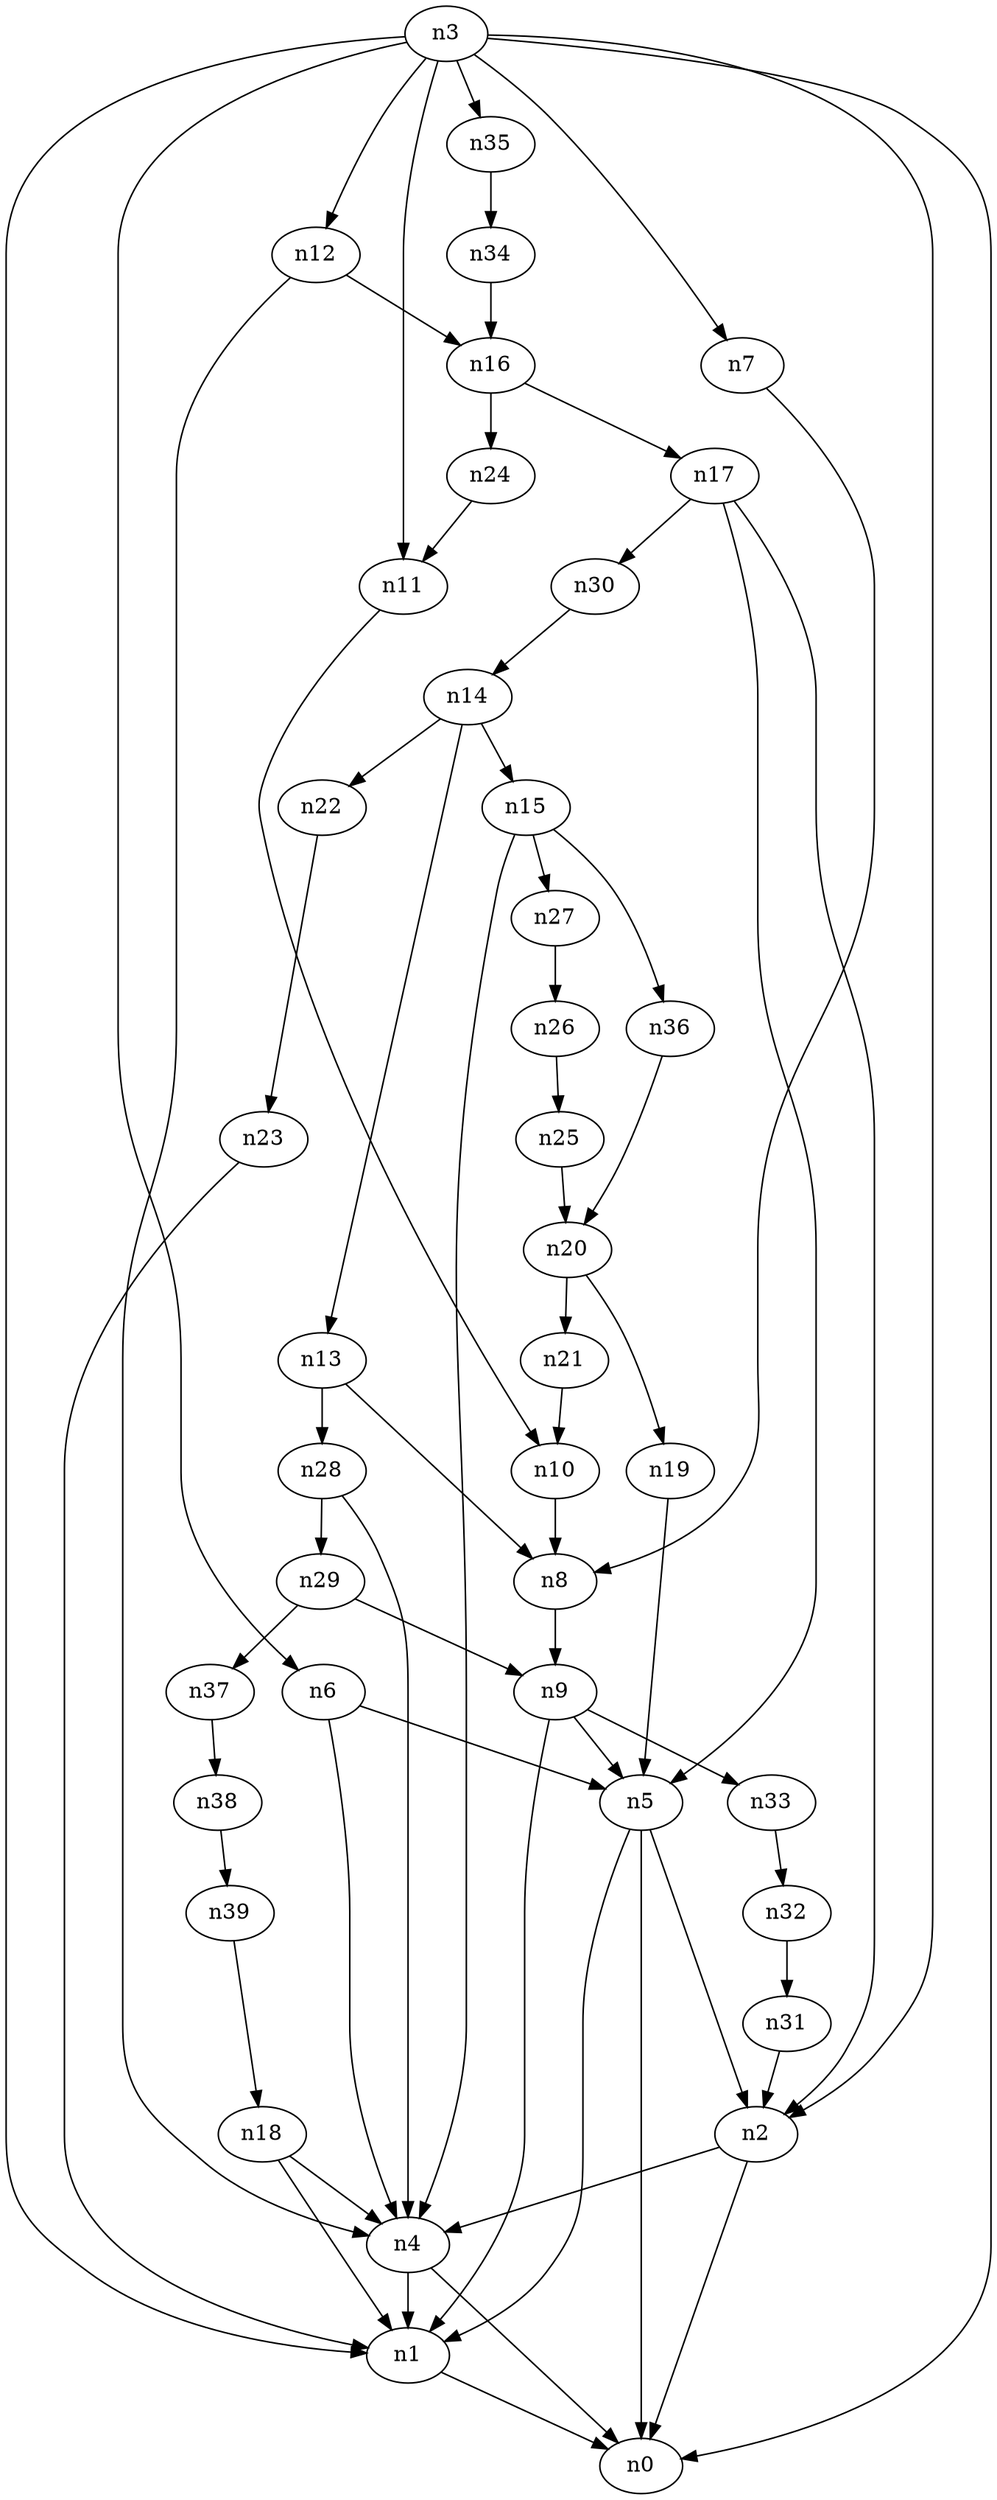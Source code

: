 digraph G {
	n1 -> n0	 [_graphml_id=e21];
	n2 -> n0	 [_graphml_id=e11];
	n2 -> n4	 [_graphml_id=e7];
	n3 -> n0	 [_graphml_id=e0];
	n3 -> n1	 [_graphml_id=e3];
	n3 -> n2	 [_graphml_id=e6];
	n3 -> n6	 [_graphml_id=e32];
	n3 -> n7	 [_graphml_id=e12];
	n3 -> n11	 [_graphml_id=e18];
	n3 -> n12	 [_graphml_id=e19];
	n3 -> n35	 [_graphml_id=e58];
	n4 -> n0	 [_graphml_id=e1];
	n4 -> n1	 [_graphml_id=e4];
	n5 -> n0	 [_graphml_id=e2];
	n5 -> n1	 [_graphml_id=e5];
	n5 -> n2	 [_graphml_id=e8];
	n6 -> n4	 [_graphml_id=e10];
	n6 -> n5	 [_graphml_id=e9];
	n7 -> n8	 [_graphml_id=e13];
	n8 -> n9	 [_graphml_id=e14];
	n9 -> n1	 [_graphml_id=e61];
	n9 -> n5	 [_graphml_id=e15];
	n9 -> n33	 [_graphml_id=e55];
	n10 -> n8	 [_graphml_id=e16];
	n11 -> n10	 [_graphml_id=e17];
	n12 -> n4	 [_graphml_id=e20];
	n12 -> n16	 [_graphml_id=e26];
	n13 -> n8	 [_graphml_id=e22];
	n13 -> n28	 [_graphml_id=e51];
	n14 -> n13	 [_graphml_id=e23];
	n14 -> n15	 [_graphml_id=e24];
	n14 -> n22	 [_graphml_id=e37];
	n15 -> n4	 [_graphml_id=e25];
	n15 -> n27	 [_graphml_id=e45];
	n15 -> n36	 [_graphml_id=e59];
	n16 -> n17	 [_graphml_id=e27];
	n16 -> n24	 [_graphml_id=e41];
	n17 -> n2	 [_graphml_id=e31];
	n17 -> n5	 [_graphml_id=e28];
	n17 -> n30	 [_graphml_id=e49];
	n18 -> n1	 [_graphml_id=e29];
	n18 -> n4	 [_graphml_id=e30];
	n19 -> n5	 [_graphml_id=e33];
	n20 -> n19	 [_graphml_id=e34];
	n20 -> n21	 [_graphml_id=e35];
	n21 -> n10	 [_graphml_id=e36];
	n22 -> n23	 [_graphml_id=e38];
	n23 -> n1	 [_graphml_id=e39];
	n24 -> n11	 [_graphml_id=e40];
	n25 -> n20	 [_graphml_id=e42];
	n26 -> n25	 [_graphml_id=e43];
	n27 -> n26	 [_graphml_id=e44];
	n28 -> n4	 [_graphml_id=e46];
	n28 -> n29	 [_graphml_id=e47];
	n29 -> n9	 [_graphml_id=e48];
	n29 -> n37	 [_graphml_id=e62];
	n30 -> n14	 [_graphml_id=e50];
	n31 -> n2	 [_graphml_id=e52];
	n32 -> n31	 [_graphml_id=e53];
	n33 -> n32	 [_graphml_id=e54];
	n34 -> n16	 [_graphml_id=e56];
	n35 -> n34	 [_graphml_id=e57];
	n36 -> n20	 [_graphml_id=e60];
	n37 -> n38	 [_graphml_id=e63];
	n38 -> n39	 [_graphml_id=e64];
	n39 -> n18	 [_graphml_id=e65];
}

